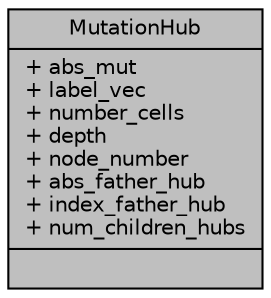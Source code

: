 digraph "MutationHub"
{
  edge [fontname="Helvetica",fontsize="10",labelfontname="Helvetica",labelfontsize="10"];
  node [fontname="Helvetica",fontsize="10",shape=record];
  Node1 [label="{MutationHub\n|+ abs_mut\l+ label_vec\l+ number_cells\l+ depth\l+ node_number\l+ abs_father_hub\l+ index_father_hub\l+ num_children_hubs\l|}",height=0.2,width=0.4,color="black", fillcolor="grey75", style="filled", fontcolor="black"];
}
